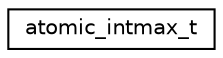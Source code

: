 digraph "Graphical Class Hierarchy"
{
 // LATEX_PDF_SIZE
  edge [fontname="Helvetica",fontsize="10",labelfontname="Helvetica",labelfontsize="10"];
  node [fontname="Helvetica",fontsize="10",shape=record];
  rankdir="LR";
  Node0 [label="atomic_intmax_t",height=0.2,width=0.4,color="black", fillcolor="white", style="filled",URL="$structatomic__intmax__t.html",tooltip="Type with the same alignment and size as atomic_intmax_t"];
}
